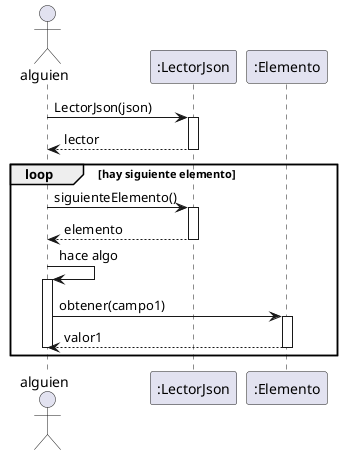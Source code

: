 @startuml

Actor alguien as sis

participant ":LectorJson" as lector
participant ":Elemento" as elemento

sis-> lector: LectorJson(json)
activate lector
lector--> sis: lector
deactivate lector



loop hay siguiente elemento
sis-> lector: siguienteElemento()
activate lector

lector--> sis: elemento
deactivate lector
sis-> sis: hace algo
activate sis
sis-> elemento: obtener(campo1)
activate elemento
elemento-->sis: valor1
deactivate elemento
deactivate sis

end

@enduml
